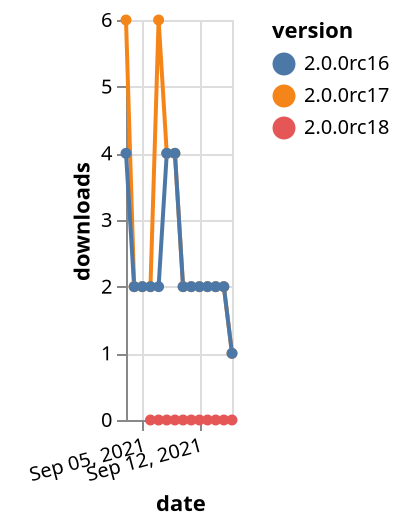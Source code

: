 {"$schema": "https://vega.github.io/schema/vega-lite/v5.json", "description": "A simple bar chart with embedded data.", "data": {"values": [{"date": "2021-09-03", "total": 48, "delta": 6, "version": "2.0.0rc17"}, {"date": "2021-09-04", "total": 50, "delta": 2, "version": "2.0.0rc17"}, {"date": "2021-09-05", "total": 52, "delta": 2, "version": "2.0.0rc17"}, {"date": "2021-09-06", "total": 54, "delta": 2, "version": "2.0.0rc17"}, {"date": "2021-09-07", "total": 60, "delta": 6, "version": "2.0.0rc17"}, {"date": "2021-09-08", "total": 64, "delta": 4, "version": "2.0.0rc17"}, {"date": "2021-09-09", "total": 68, "delta": 4, "version": "2.0.0rc17"}, {"date": "2021-09-10", "total": 70, "delta": 2, "version": "2.0.0rc17"}, {"date": "2021-09-11", "total": 72, "delta": 2, "version": "2.0.0rc17"}, {"date": "2021-09-12", "total": 74, "delta": 2, "version": "2.0.0rc17"}, {"date": "2021-09-13", "total": 76, "delta": 2, "version": "2.0.0rc17"}, {"date": "2021-09-14", "total": 78, "delta": 2, "version": "2.0.0rc17"}, {"date": "2021-09-15", "total": 80, "delta": 2, "version": "2.0.0rc17"}, {"date": "2021-09-16", "total": 81, "delta": 1, "version": "2.0.0rc17"}, {"date": "2021-09-03", "total": 99, "delta": 4, "version": "2.0.0rc16"}, {"date": "2021-09-04", "total": 101, "delta": 2, "version": "2.0.0rc16"}, {"date": "2021-09-05", "total": 103, "delta": 2, "version": "2.0.0rc16"}, {"date": "2021-09-06", "total": 105, "delta": 2, "version": "2.0.0rc16"}, {"date": "2021-09-07", "total": 107, "delta": 2, "version": "2.0.0rc16"}, {"date": "2021-09-08", "total": 111, "delta": 4, "version": "2.0.0rc16"}, {"date": "2021-09-09", "total": 115, "delta": 4, "version": "2.0.0rc16"}, {"date": "2021-09-10", "total": 117, "delta": 2, "version": "2.0.0rc16"}, {"date": "2021-09-11", "total": 119, "delta": 2, "version": "2.0.0rc16"}, {"date": "2021-09-12", "total": 121, "delta": 2, "version": "2.0.0rc16"}, {"date": "2021-09-13", "total": 123, "delta": 2, "version": "2.0.0rc16"}, {"date": "2021-09-14", "total": 125, "delta": 2, "version": "2.0.0rc16"}, {"date": "2021-09-15", "total": 127, "delta": 2, "version": "2.0.0rc16"}, {"date": "2021-09-16", "total": 128, "delta": 1, "version": "2.0.0rc16"}, {"date": "2021-09-06", "total": 4, "delta": 0, "version": "2.0.0rc18"}, {"date": "2021-09-07", "total": 33, "delta": 0, "version": "2.0.0rc18"}, {"date": "2021-09-08", "total": 37, "delta": 0, "version": "2.0.0rc18"}, {"date": "2021-09-09", "total": 41, "delta": 0, "version": "2.0.0rc18"}, {"date": "2021-09-10", "total": 45, "delta": 0, "version": "2.0.0rc18"}, {"date": "2021-09-11", "total": 47, "delta": 0, "version": "2.0.0rc18"}, {"date": "2021-09-12", "total": 49, "delta": 0, "version": "2.0.0rc18"}, {"date": "2021-09-13", "total": 51, "delta": 0, "version": "2.0.0rc18"}, {"date": "2021-09-14", "total": 53, "delta": 0, "version": "2.0.0rc18"}, {"date": "2021-09-15", "total": 55, "delta": 0, "version": "2.0.0rc18"}, {"date": "2021-09-16", "total": 56, "delta": 0, "version": "2.0.0rc18"}]}, "width": "container", "mark": {"type": "line", "point": {"filled": true}}, "encoding": {"x": {"field": "date", "type": "temporal", "timeUnit": "yearmonthdate", "title": "date", "axis": {"labelAngle": -15}}, "y": {"field": "delta", "type": "quantitative", "title": "downloads"}, "color": {"field": "version", "type": "nominal"}, "tooltip": {"field": "delta"}}}